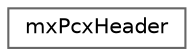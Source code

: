 digraph "类继承关系图"
{
 // LATEX_PDF_SIZE
  bgcolor="transparent";
  edge [fontname=Helvetica,fontsize=10,labelfontname=Helvetica,labelfontsize=10];
  node [fontname=Helvetica,fontsize=10,shape=box,height=0.2,width=0.4];
  rankdir="LR";
  Node0 [label="mxPcxHeader",height=0.2,width=0.4,color="grey40", fillcolor="white", style="filled",URL="$structmx_pcx_header.html",tooltip=" "];
}
